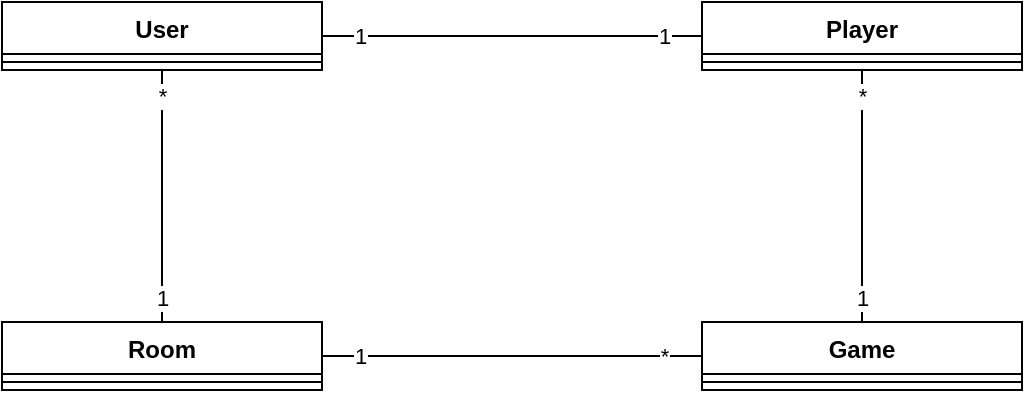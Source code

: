 <mxfile version="24.8.4">
  <diagram name="Strona-1" id="RZ6NljHp_GRyMG4_aORQ">
    <mxGraphModel dx="982" dy="967" grid="1" gridSize="10" guides="1" tooltips="1" connect="1" arrows="1" fold="1" page="0" pageScale="1" pageWidth="827" pageHeight="1169" math="0" shadow="0">
      <root>
        <mxCell id="0" />
        <mxCell id="1" parent="0" />
        <mxCell id="idfsGlBsegtgzq7W6l8G-18" style="edgeStyle=orthogonalEdgeStyle;rounded=0;orthogonalLoop=1;jettySize=auto;html=1;entryX=0;entryY=0.5;entryDx=0;entryDy=0;endArrow=none;endFill=0;" edge="1" parent="1" source="idfsGlBsegtgzq7W6l8G-6" target="idfsGlBsegtgzq7W6l8G-10">
          <mxGeometry relative="1" as="geometry" />
        </mxCell>
        <mxCell id="idfsGlBsegtgzq7W6l8G-19" value="1" style="edgeLabel;html=1;align=center;verticalAlign=middle;resizable=0;points=[];" vertex="1" connectable="0" parent="idfsGlBsegtgzq7W6l8G-18">
          <mxGeometry x="-0.8" relative="1" as="geometry">
            <mxPoint as="offset" />
          </mxGeometry>
        </mxCell>
        <mxCell id="idfsGlBsegtgzq7W6l8G-20" value="*" style="edgeLabel;html=1;align=center;verticalAlign=middle;resizable=0;points=[];" vertex="1" connectable="0" parent="idfsGlBsegtgzq7W6l8G-18">
          <mxGeometry x="0.8" relative="1" as="geometry">
            <mxPoint as="offset" />
          </mxGeometry>
        </mxCell>
        <mxCell id="idfsGlBsegtgzq7W6l8G-6" value="Room" style="swimlane;fontStyle=1;align=center;verticalAlign=top;childLayout=stackLayout;horizontal=1;startSize=26;horizontalStack=0;resizeParent=1;resizeParentMax=0;resizeLast=0;collapsible=1;marginBottom=0;whiteSpace=wrap;html=1;" vertex="1" parent="1">
          <mxGeometry x="-90" y="50" width="160" height="34" as="geometry" />
        </mxCell>
        <mxCell id="idfsGlBsegtgzq7W6l8G-8" value="" style="line;strokeWidth=1;fillColor=none;align=left;verticalAlign=middle;spacingTop=-1;spacingLeft=3;spacingRight=3;rotatable=0;labelPosition=right;points=[];portConstraint=eastwest;strokeColor=inherit;" vertex="1" parent="idfsGlBsegtgzq7W6l8G-6">
          <mxGeometry y="26" width="160" height="8" as="geometry" />
        </mxCell>
        <mxCell id="idfsGlBsegtgzq7W6l8G-10" value="Game" style="swimlane;fontStyle=1;align=center;verticalAlign=top;childLayout=stackLayout;horizontal=1;startSize=26;horizontalStack=0;resizeParent=1;resizeParentMax=0;resizeLast=0;collapsible=1;marginBottom=0;whiteSpace=wrap;html=1;" vertex="1" parent="1">
          <mxGeometry x="260" y="50" width="160" height="34" as="geometry" />
        </mxCell>
        <mxCell id="idfsGlBsegtgzq7W6l8G-11" value="" style="line;strokeWidth=1;fillColor=none;align=left;verticalAlign=middle;spacingTop=-1;spacingLeft=3;spacingRight=3;rotatable=0;labelPosition=right;points=[];portConstraint=eastwest;strokeColor=inherit;" vertex="1" parent="idfsGlBsegtgzq7W6l8G-10">
          <mxGeometry y="26" width="160" height="8" as="geometry" />
        </mxCell>
        <mxCell id="idfsGlBsegtgzq7W6l8G-12" value="Player" style="swimlane;fontStyle=1;align=center;verticalAlign=top;childLayout=stackLayout;horizontal=1;startSize=26;horizontalStack=0;resizeParent=1;resizeParentMax=0;resizeLast=0;collapsible=1;marginBottom=0;whiteSpace=wrap;html=1;" vertex="1" parent="1">
          <mxGeometry x="260" y="-110" width="160" height="34" as="geometry" />
        </mxCell>
        <mxCell id="idfsGlBsegtgzq7W6l8G-13" value="" style="line;strokeWidth=1;fillColor=none;align=left;verticalAlign=middle;spacingTop=-1;spacingLeft=3;spacingRight=3;rotatable=0;labelPosition=right;points=[];portConstraint=eastwest;strokeColor=inherit;" vertex="1" parent="idfsGlBsegtgzq7W6l8G-12">
          <mxGeometry y="26" width="160" height="8" as="geometry" />
        </mxCell>
        <mxCell id="idfsGlBsegtgzq7W6l8G-14" value="User" style="swimlane;fontStyle=1;align=center;verticalAlign=top;childLayout=stackLayout;horizontal=1;startSize=26;horizontalStack=0;resizeParent=1;resizeParentMax=0;resizeLast=0;collapsible=1;marginBottom=0;whiteSpace=wrap;html=1;" vertex="1" parent="1">
          <mxGeometry x="-90" y="-110" width="160" height="34" as="geometry" />
        </mxCell>
        <mxCell id="idfsGlBsegtgzq7W6l8G-15" value="" style="line;strokeWidth=1;fillColor=none;align=left;verticalAlign=middle;spacingTop=-1;spacingLeft=3;spacingRight=3;rotatable=0;labelPosition=right;points=[];portConstraint=eastwest;strokeColor=inherit;" vertex="1" parent="idfsGlBsegtgzq7W6l8G-14">
          <mxGeometry y="26" width="160" height="8" as="geometry" />
        </mxCell>
        <mxCell id="idfsGlBsegtgzq7W6l8G-24" style="edgeStyle=orthogonalEdgeStyle;rounded=0;orthogonalLoop=1;jettySize=auto;html=1;endArrow=none;endFill=0;exitX=0.5;exitY=1;exitDx=0;exitDy=0;" edge="1" parent="1" source="idfsGlBsegtgzq7W6l8G-12">
          <mxGeometry relative="1" as="geometry">
            <mxPoint x="200" as="sourcePoint" />
            <mxPoint x="340" y="50" as="targetPoint" />
          </mxGeometry>
        </mxCell>
        <mxCell id="idfsGlBsegtgzq7W6l8G-25" value="*" style="edgeLabel;html=1;align=center;verticalAlign=middle;resizable=0;points=[];" vertex="1" connectable="0" parent="idfsGlBsegtgzq7W6l8G-24">
          <mxGeometry x="-0.8" relative="1" as="geometry">
            <mxPoint as="offset" />
          </mxGeometry>
        </mxCell>
        <mxCell id="idfsGlBsegtgzq7W6l8G-26" value="1" style="edgeLabel;html=1;align=center;verticalAlign=middle;resizable=0;points=[];" vertex="1" connectable="0" parent="idfsGlBsegtgzq7W6l8G-24">
          <mxGeometry x="0.8" relative="1" as="geometry">
            <mxPoint as="offset" />
          </mxGeometry>
        </mxCell>
        <mxCell id="idfsGlBsegtgzq7W6l8G-27" style="edgeStyle=orthogonalEdgeStyle;rounded=0;orthogonalLoop=1;jettySize=auto;html=1;endArrow=none;endFill=0;exitX=1;exitY=0.5;exitDx=0;exitDy=0;entryX=0;entryY=0.5;entryDx=0;entryDy=0;" edge="1" parent="1" source="idfsGlBsegtgzq7W6l8G-14" target="idfsGlBsegtgzq7W6l8G-12">
          <mxGeometry relative="1" as="geometry">
            <mxPoint x="100" y="-100" as="sourcePoint" />
            <mxPoint x="100" y="26" as="targetPoint" />
          </mxGeometry>
        </mxCell>
        <mxCell id="idfsGlBsegtgzq7W6l8G-28" value="1" style="edgeLabel;html=1;align=center;verticalAlign=middle;resizable=0;points=[];" vertex="1" connectable="0" parent="idfsGlBsegtgzq7W6l8G-27">
          <mxGeometry x="-0.8" relative="1" as="geometry">
            <mxPoint as="offset" />
          </mxGeometry>
        </mxCell>
        <mxCell id="idfsGlBsegtgzq7W6l8G-29" value="1" style="edgeLabel;html=1;align=center;verticalAlign=middle;resizable=0;points=[];" vertex="1" connectable="0" parent="idfsGlBsegtgzq7W6l8G-27">
          <mxGeometry x="0.8" relative="1" as="geometry">
            <mxPoint as="offset" />
          </mxGeometry>
        </mxCell>
        <mxCell id="idfsGlBsegtgzq7W6l8G-33" style="edgeStyle=orthogonalEdgeStyle;rounded=0;orthogonalLoop=1;jettySize=auto;html=1;endArrow=none;endFill=0;entryX=0.5;entryY=0;entryDx=0;entryDy=0;" edge="1" parent="1" source="idfsGlBsegtgzq7W6l8G-14" target="idfsGlBsegtgzq7W6l8G-6">
          <mxGeometry relative="1" as="geometry">
            <mxPoint x="20" y="-20" as="sourcePoint" />
            <mxPoint x="-10" y="50" as="targetPoint" />
          </mxGeometry>
        </mxCell>
        <mxCell id="idfsGlBsegtgzq7W6l8G-34" value="*" style="edgeLabel;html=1;align=center;verticalAlign=middle;resizable=0;points=[];" vertex="1" connectable="0" parent="idfsGlBsegtgzq7W6l8G-33">
          <mxGeometry x="-0.8" relative="1" as="geometry">
            <mxPoint as="offset" />
          </mxGeometry>
        </mxCell>
        <mxCell id="idfsGlBsegtgzq7W6l8G-35" value="1" style="edgeLabel;html=1;align=center;verticalAlign=middle;resizable=0;points=[];" vertex="1" connectable="0" parent="idfsGlBsegtgzq7W6l8G-33">
          <mxGeometry x="0.8" relative="1" as="geometry">
            <mxPoint as="offset" />
          </mxGeometry>
        </mxCell>
      </root>
    </mxGraphModel>
  </diagram>
</mxfile>
